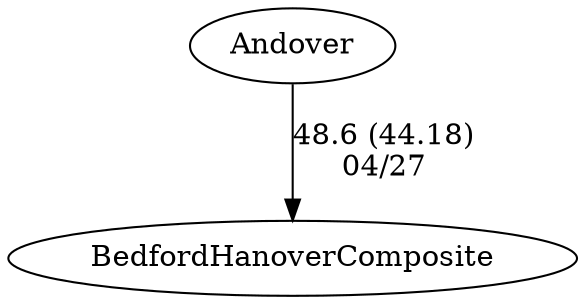 digraph boys6foursBedfordHanoverComposite {Andover [URL="boys6foursBedfordHanoverCompositeAndover.html"];BedfordHanoverComposite [URL="boys6foursBedfordHanoverCompositeBedfordHanoverComposite.html"];Andover -> BedfordHanoverComposite[label="48.6 (44.18)
04/27", weight="52", tooltip="NEIRA,Andover vs. Hanover High School vs. Bedford			
Distance: 1650 Conditions: Calm conditions to start racing with tailwind building over the course of the afternoon. 5-10mph. Order of racing:
B3, G5, B4, G4, B2, G2, B5, G1, B1, G6, G3, B6. Comments: Not all races started at the line. Times should not be compared.
In the G6 race, Hanover cut the turn buoy which is grounds for a disqualification.
In the B4 race, Hanover caught multiple boat-stopping crabs.
Thank you to all crews for making the trip. And special thank you to the athletes willing to double up or create composite crews to get everyone on the water today.
None", URL="https://www.row2k.com/results/resultspage.cfm?UID=A21A42AB805198290F7DED1497014168&cat=5", random="random"]}